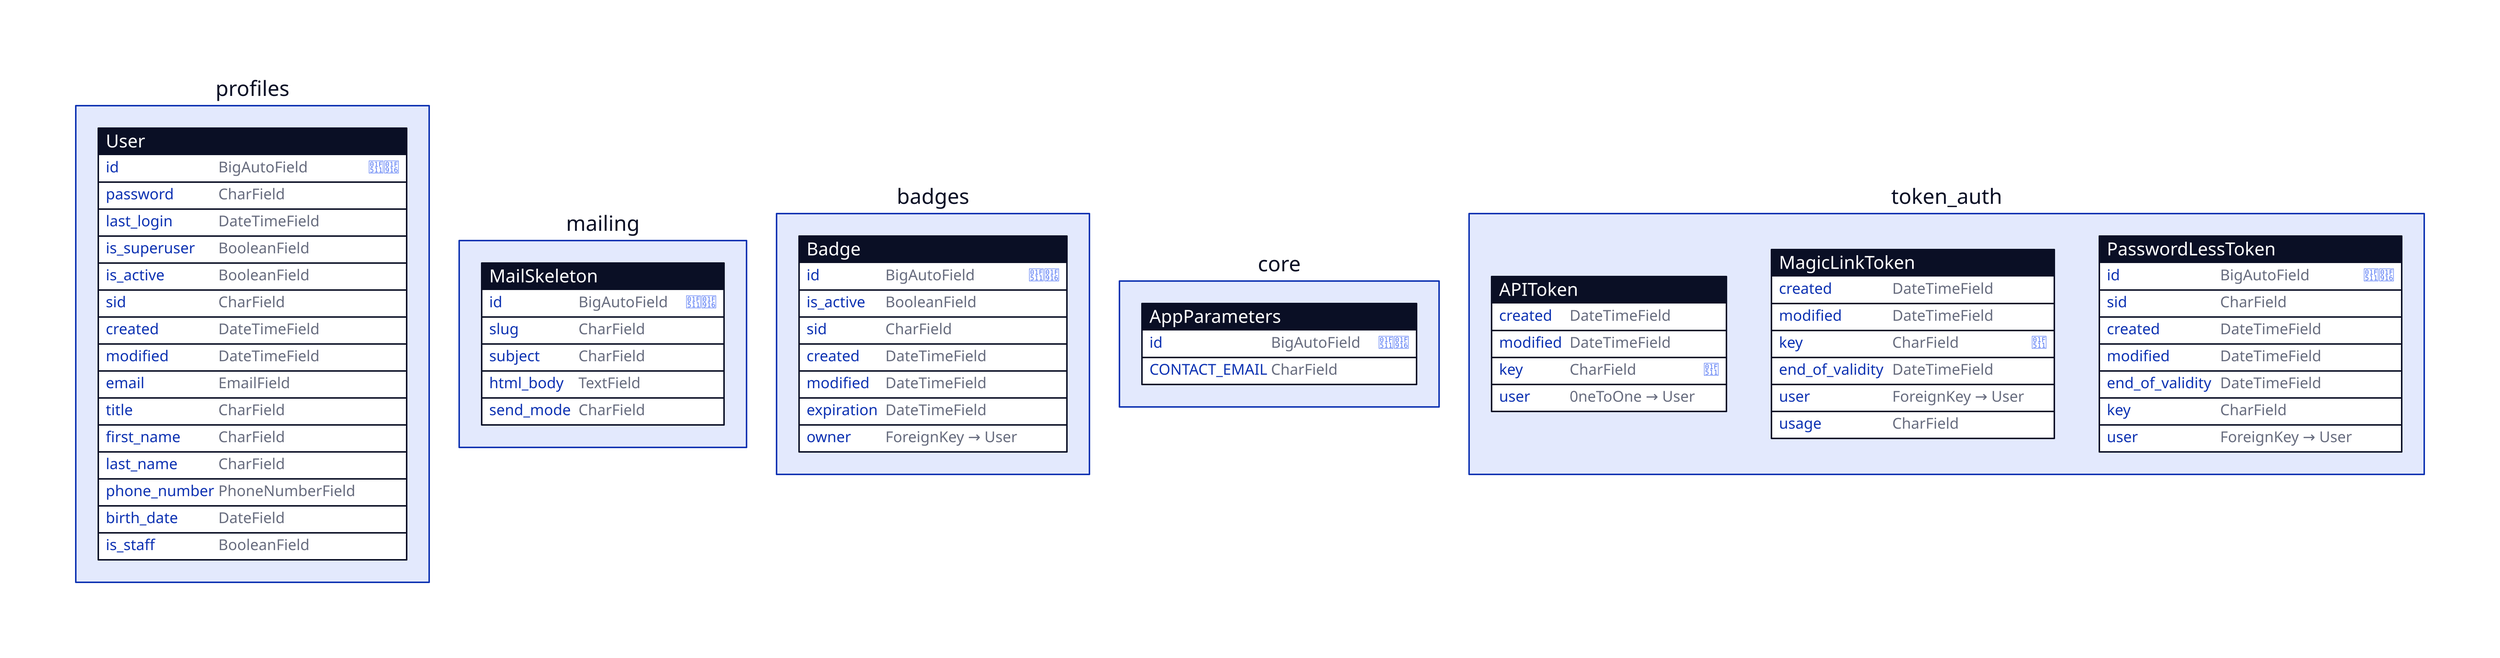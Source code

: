 profiles: {
  User: {
    shape: sql_table
    id: BigAutoField {constraint: 🔑🤖}
    password: CharField 
    last_login: DateTimeField 
    is_superuser: BooleanField 
    is_active: BooleanField 
    sid: CharField 
    created: DateTimeField 
    modified: DateTimeField 
    email: EmailField 
    title: CharField 
    first_name: CharField 
    last_name: CharField 
    phone_number: PhoneNumberField 
    birth_date: DateField 
    is_staff: BooleanField 
  }
}
mailing: {
  MailSkeleton: {
    shape: sql_table
    id: BigAutoField {constraint: 🔑🤖}
    slug: CharField 
    subject: CharField 
    html_body: TextField 
    send_mode: CharField 
  }
}
badges: {
  Badge: {
    shape: sql_table
    id: BigAutoField {constraint: 🔑🤖}
    is_active: BooleanField 
    sid: CharField 
    created: DateTimeField 
    modified: DateTimeField 
    expiration: DateTimeField 
    owner: ForeignKey → User 
  }
}
core: {
  AppParameters: {
    shape: sql_table
    id: BigAutoField {constraint: 🔑🤖}
    CONTACT_EMAIL: CharField 
  }
}
token_auth: {
  APIToken: {
    shape: sql_table
    created: DateTimeField 
    modified: DateTimeField 
    key: CharField {constraint: 🔑}
    user: 0neToOne → User 
  }
  MagicLinkToken: {
    shape: sql_table
    created: DateTimeField 
    modified: DateTimeField 
    key: CharField {constraint: 🔑}
    end_of_validity: DateTimeField 
    user: ForeignKey → User 
    usage: CharField 
  }
  PasswordLessToken: {
    shape: sql_table
    id: BigAutoField {constraint: 🔑🤖}
    sid: CharField 
    created: DateTimeField 
    modified: DateTimeField 
    end_of_validity: DateTimeField 
    key: CharField 
    user: ForeignKey → User 
  }
}